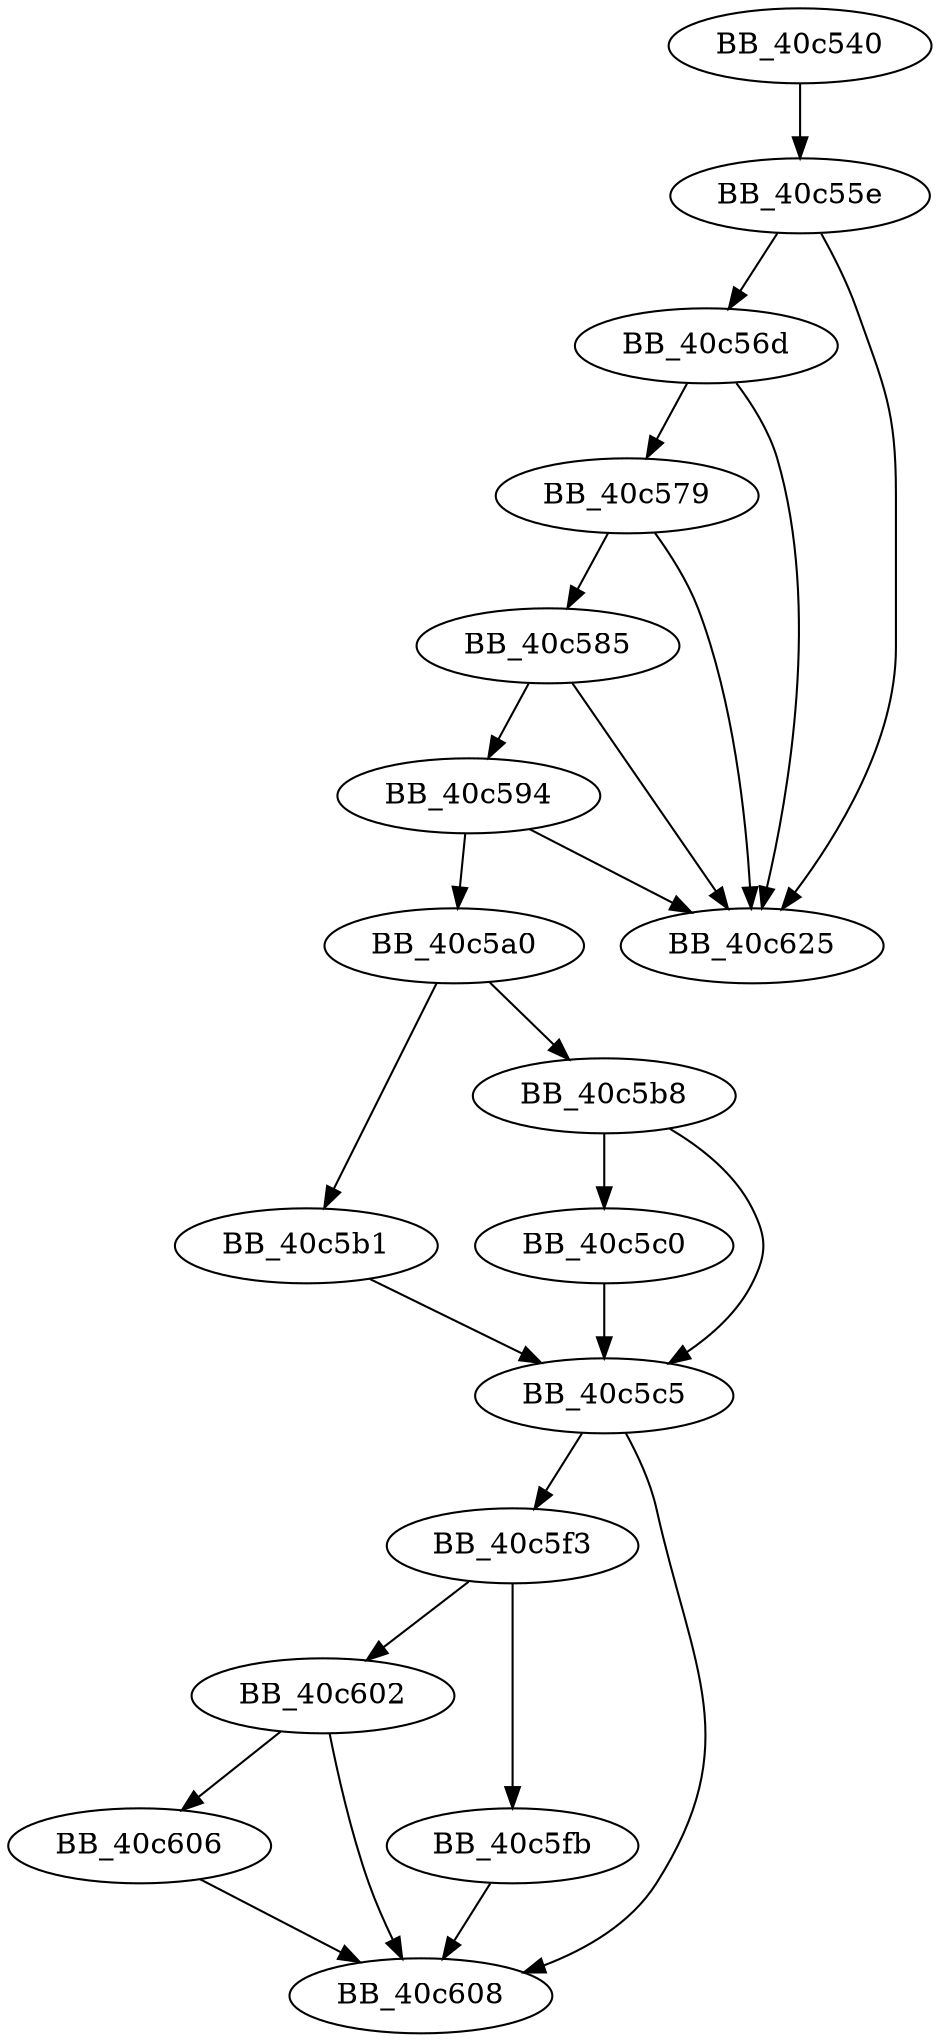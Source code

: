 DiGraph sub_40C540{
BB_40c540->BB_40c55e
BB_40c55e->BB_40c56d
BB_40c55e->BB_40c625
BB_40c56d->BB_40c579
BB_40c56d->BB_40c625
BB_40c579->BB_40c585
BB_40c579->BB_40c625
BB_40c585->BB_40c594
BB_40c585->BB_40c625
BB_40c594->BB_40c5a0
BB_40c594->BB_40c625
BB_40c5a0->BB_40c5b1
BB_40c5a0->BB_40c5b8
BB_40c5b1->BB_40c5c5
BB_40c5b8->BB_40c5c0
BB_40c5b8->BB_40c5c5
BB_40c5c0->BB_40c5c5
BB_40c5c5->BB_40c5f3
BB_40c5c5->BB_40c608
BB_40c5f3->BB_40c5fb
BB_40c5f3->BB_40c602
BB_40c5fb->BB_40c608
BB_40c602->BB_40c606
BB_40c602->BB_40c608
BB_40c606->BB_40c608
}
